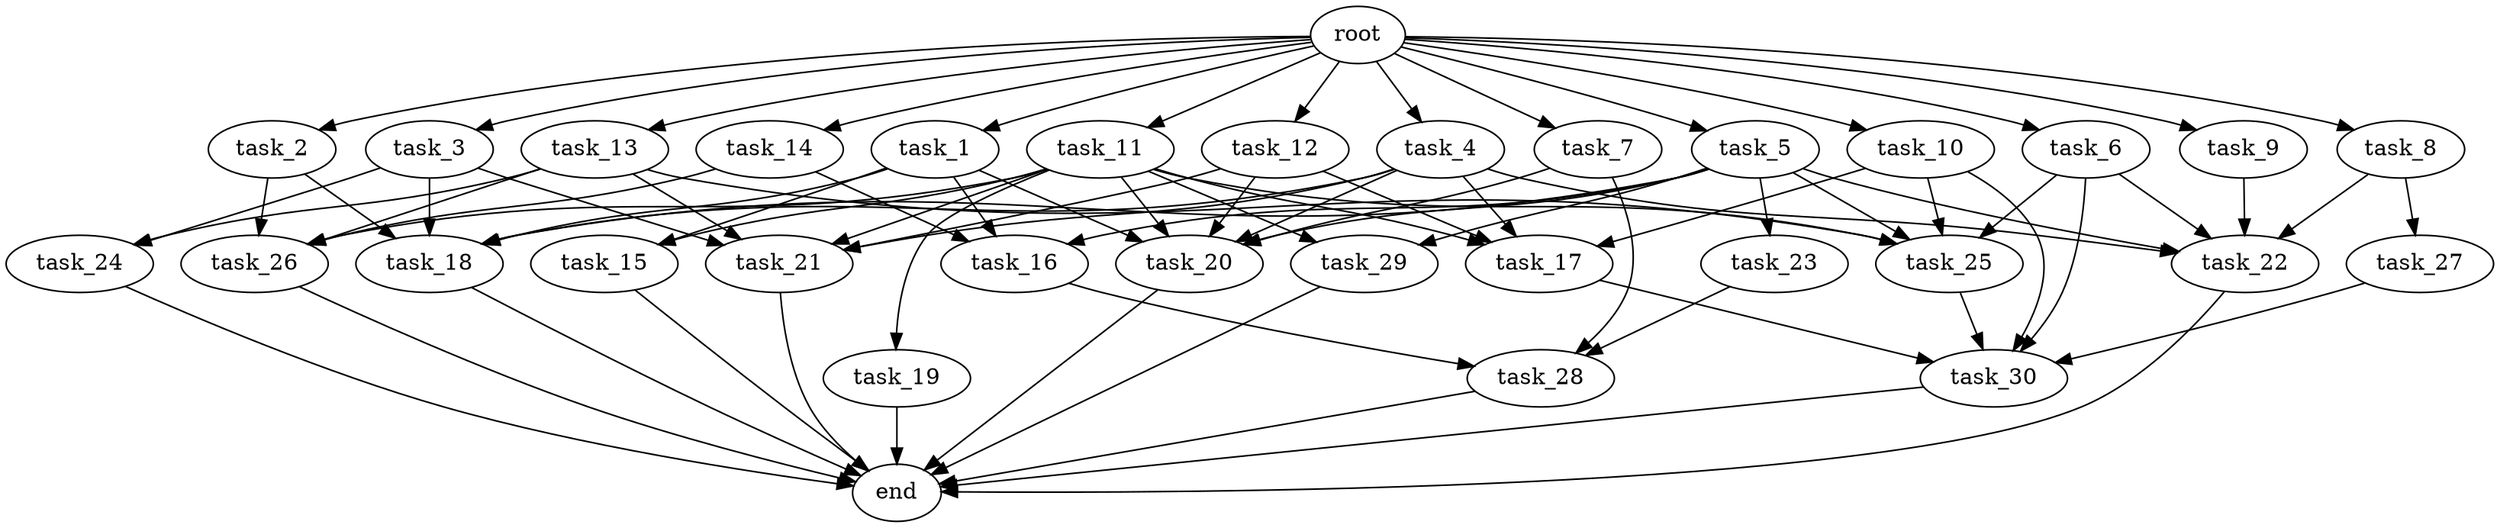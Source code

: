 digraph G {
  root [size="0.000000e+00"];
  task_1 [size="7.043833e+10"];
  task_2 [size="2.833394e+10"];
  task_3 [size="2.449006e+10"];
  task_4 [size="7.133575e+09"];
  task_5 [size="6.133016e+10"];
  task_6 [size="3.388050e+10"];
  task_7 [size="4.437033e+10"];
  task_8 [size="1.301610e+10"];
  task_9 [size="4.707885e+10"];
  task_10 [size="6.755284e+10"];
  task_11 [size="1.060163e+10"];
  task_12 [size="5.389450e+09"];
  task_13 [size="4.265231e+10"];
  task_14 [size="1.790651e+10"];
  task_15 [size="5.961618e+10"];
  task_16 [size="5.927969e+10"];
  task_17 [size="8.361908e+10"];
  task_18 [size="6.993956e+10"];
  task_19 [size="6.163537e+10"];
  task_20 [size="3.125094e+10"];
  task_21 [size="8.174602e+10"];
  task_22 [size="7.129274e+10"];
  task_23 [size="6.709032e+10"];
  task_24 [size="5.335316e+10"];
  task_25 [size="9.736845e+10"];
  task_26 [size="7.557674e+10"];
  task_27 [size="4.657488e+10"];
  task_28 [size="1.318821e+10"];
  task_29 [size="8.128697e+10"];
  task_30 [size="9.196971e+10"];
  end [size="0.000000e+00"];

  root -> task_1 [size="1.000000e-12"];
  root -> task_2 [size="1.000000e-12"];
  root -> task_3 [size="1.000000e-12"];
  root -> task_4 [size="1.000000e-12"];
  root -> task_5 [size="1.000000e-12"];
  root -> task_6 [size="1.000000e-12"];
  root -> task_7 [size="1.000000e-12"];
  root -> task_8 [size="1.000000e-12"];
  root -> task_9 [size="1.000000e-12"];
  root -> task_10 [size="1.000000e-12"];
  root -> task_11 [size="1.000000e-12"];
  root -> task_12 [size="1.000000e-12"];
  root -> task_13 [size="1.000000e-12"];
  root -> task_14 [size="1.000000e-12"];
  task_1 -> task_15 [size="2.980809e+08"];
  task_1 -> task_16 [size="1.975990e+08"];
  task_1 -> task_18 [size="1.398791e+08"];
  task_1 -> task_20 [size="5.208490e+07"];
  task_2 -> task_18 [size="1.398791e+08"];
  task_2 -> task_26 [size="1.889418e+08"];
  task_3 -> task_18 [size="1.398791e+08"];
  task_3 -> task_21 [size="1.634920e+08"];
  task_3 -> task_24 [size="2.667658e+08"];
  task_4 -> task_17 [size="2.090477e+08"];
  task_4 -> task_18 [size="1.398791e+08"];
  task_4 -> task_20 [size="5.208490e+07"];
  task_4 -> task_21 [size="1.634920e+08"];
  task_4 -> task_22 [size="1.425855e+08"];
  task_5 -> task_16 [size="1.975990e+08"];
  task_5 -> task_18 [size="1.398791e+08"];
  task_5 -> task_20 [size="5.208490e+07"];
  task_5 -> task_22 [size="1.425855e+08"];
  task_5 -> task_23 [size="6.709032e+08"];
  task_5 -> task_25 [size="1.947369e+08"];
  task_5 -> task_29 [size="4.064349e+08"];
  task_6 -> task_22 [size="1.425855e+08"];
  task_6 -> task_25 [size="1.947369e+08"];
  task_6 -> task_30 [size="1.839394e+08"];
  task_7 -> task_20 [size="5.208490e+07"];
  task_7 -> task_28 [size="4.396070e+07"];
  task_8 -> task_22 [size="1.425855e+08"];
  task_8 -> task_27 [size="4.657488e+08"];
  task_9 -> task_22 [size="1.425855e+08"];
  task_10 -> task_17 [size="2.090477e+08"];
  task_10 -> task_25 [size="1.947369e+08"];
  task_10 -> task_30 [size="1.839394e+08"];
  task_11 -> task_15 [size="2.980809e+08"];
  task_11 -> task_17 [size="2.090477e+08"];
  task_11 -> task_19 [size="6.163537e+08"];
  task_11 -> task_20 [size="5.208490e+07"];
  task_11 -> task_21 [size="1.634920e+08"];
  task_11 -> task_25 [size="1.947369e+08"];
  task_11 -> task_26 [size="1.889418e+08"];
  task_11 -> task_29 [size="4.064349e+08"];
  task_12 -> task_17 [size="2.090477e+08"];
  task_12 -> task_20 [size="5.208490e+07"];
  task_12 -> task_21 [size="1.634920e+08"];
  task_13 -> task_21 [size="1.634920e+08"];
  task_13 -> task_24 [size="2.667658e+08"];
  task_13 -> task_25 [size="1.947369e+08"];
  task_13 -> task_26 [size="1.889418e+08"];
  task_14 -> task_16 [size="1.975990e+08"];
  task_14 -> task_26 [size="1.889418e+08"];
  task_15 -> end [size="1.000000e-12"];
  task_16 -> task_28 [size="4.396070e+07"];
  task_17 -> task_30 [size="1.839394e+08"];
  task_18 -> end [size="1.000000e-12"];
  task_19 -> end [size="1.000000e-12"];
  task_20 -> end [size="1.000000e-12"];
  task_21 -> end [size="1.000000e-12"];
  task_22 -> end [size="1.000000e-12"];
  task_23 -> task_28 [size="4.396070e+07"];
  task_24 -> end [size="1.000000e-12"];
  task_25 -> task_30 [size="1.839394e+08"];
  task_26 -> end [size="1.000000e-12"];
  task_27 -> task_30 [size="1.839394e+08"];
  task_28 -> end [size="1.000000e-12"];
  task_29 -> end [size="1.000000e-12"];
  task_30 -> end [size="1.000000e-12"];
}
